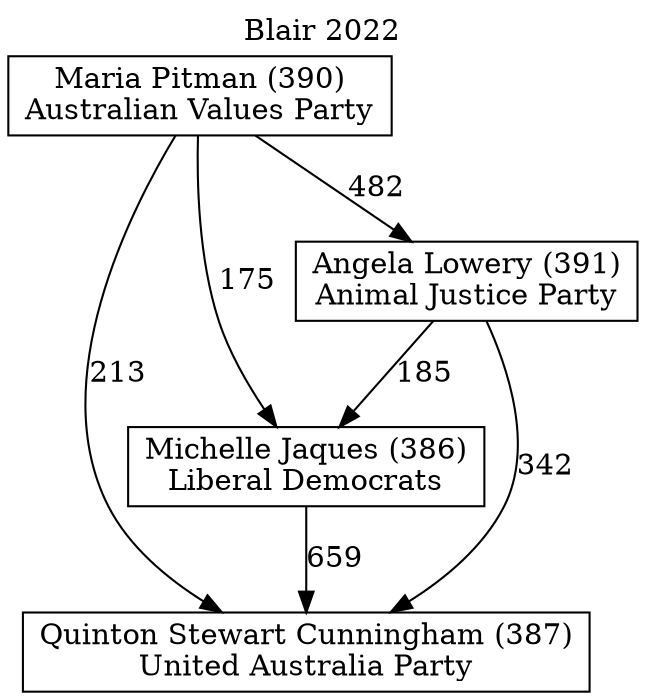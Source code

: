 // House preference flow
digraph "Quinton Stewart Cunningham (387)_Blair_2022" {
	graph [label="Blair 2022" labelloc=t mclimit=2]
	node [shape=box]
	"Quinton Stewart Cunningham (387)" [label="Quinton Stewart Cunningham (387)
United Australia Party"]
	"Michelle Jaques (386)" [label="Michelle Jaques (386)
Liberal Democrats"]
	"Angela Lowery (391)" [label="Angela Lowery (391)
Animal Justice Party"]
	"Maria Pitman (390)" [label="Maria Pitman (390)
Australian Values Party"]
	"Michelle Jaques (386)" -> "Quinton Stewart Cunningham (387)" [label=659]
	"Angela Lowery (391)" -> "Michelle Jaques (386)" [label=185]
	"Maria Pitman (390)" -> "Angela Lowery (391)" [label=482]
	"Angela Lowery (391)" -> "Quinton Stewart Cunningham (387)" [label=342]
	"Maria Pitman (390)" -> "Quinton Stewart Cunningham (387)" [label=213]
	"Maria Pitman (390)" -> "Michelle Jaques (386)" [label=175]
}
